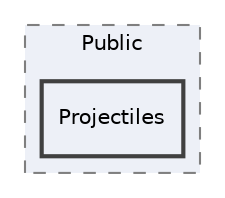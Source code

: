digraph "Source/GKAbility/Public/Projectiles"
{
 // LATEX_PDF_SIZE
  edge [fontname="Helvetica",fontsize="10",labelfontname="Helvetica",labelfontsize="10"];
  node [fontname="Helvetica",fontsize="10",shape=record];
  compound=true
  subgraph clusterdir_9b2858cc452508f4e514ff18cb2eb58e {
    graph [ bgcolor="#edf0f7", pencolor="grey50", style="filled,dashed,", label="Public", fontname="Helvetica", fontsize="10", URL="dir_9b2858cc452508f4e514ff18cb2eb58e.html"]
  dir_d6b840f0d441ae4bd3272a8797fd94c4 [shape=box, label="Projectiles", style="filled,bold,", fillcolor="#edf0f7", color="grey25", URL="dir_d6b840f0d441ae4bd3272a8797fd94c4.html"];
  }
}

